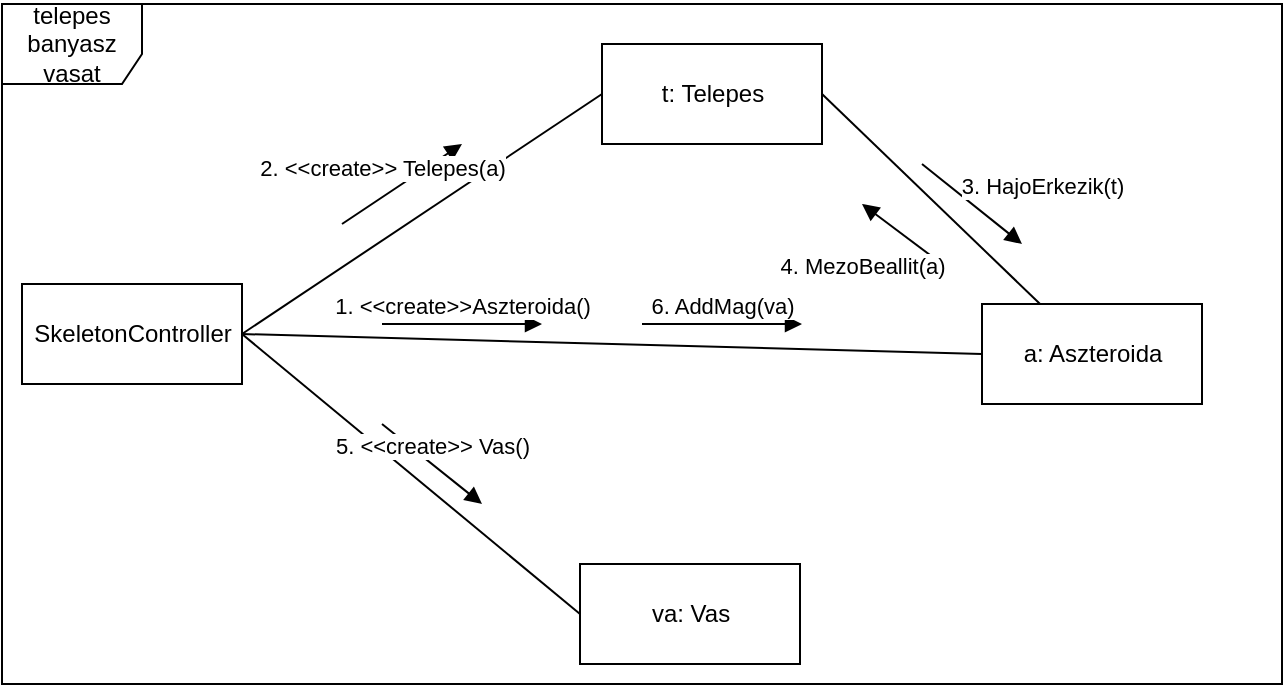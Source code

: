 <mxfile version="14.4.8" type="github" pages="4">
  <diagram id="mSBwQwfx3CwS4T_sDQXH" name="vas">
    <mxGraphModel dx="782" dy="437" grid="1" gridSize="10" guides="1" tooltips="1" connect="1" arrows="1" fold="1" page="1" pageScale="1" pageWidth="827" pageHeight="1169" math="0" shadow="0">
      <root>
        <mxCell id="0" />
        <mxCell id="1" parent="0" />
        <mxCell id="ZrnHeWVXAaGyBvouWp3e-1" value="telepes banyasz vasat" style="shape=umlFrame;whiteSpace=wrap;html=1;width=70;height=40;" parent="1" vertex="1">
          <mxGeometry x="70" y="120" width="640" height="340" as="geometry" />
        </mxCell>
        <mxCell id="zPh9PCib5AjK0qB6NiXp-1" value="SkeletonController" style="html=1;" parent="1" vertex="1">
          <mxGeometry x="80" y="260" width="110" height="50" as="geometry" />
        </mxCell>
        <mxCell id="zPh9PCib5AjK0qB6NiXp-2" value="t: Telepes" style="html=1;" parent="1" vertex="1">
          <mxGeometry x="370" y="140" width="110" height="50" as="geometry" />
        </mxCell>
        <mxCell id="zPh9PCib5AjK0qB6NiXp-3" value="a: Aszteroida" style="html=1;" parent="1" vertex="1">
          <mxGeometry x="560" y="270" width="110" height="50" as="geometry" />
        </mxCell>
        <mxCell id="zPh9PCib5AjK0qB6NiXp-5" value="" style="endArrow=none;html=1;entryX=0;entryY=0.5;entryDx=0;entryDy=0;exitX=1;exitY=0.5;exitDx=0;exitDy=0;" parent="1" source="zPh9PCib5AjK0qB6NiXp-1" target="zPh9PCib5AjK0qB6NiXp-2" edge="1">
          <mxGeometry width="50" height="50" relative="1" as="geometry">
            <mxPoint x="240" y="230" as="sourcePoint" />
            <mxPoint x="290" y="180" as="targetPoint" />
          </mxGeometry>
        </mxCell>
        <mxCell id="zPh9PCib5AjK0qB6NiXp-6" value="" style="endArrow=none;html=1;exitX=1;exitY=0.5;exitDx=0;exitDy=0;entryX=0;entryY=0.5;entryDx=0;entryDy=0;" parent="1" source="zPh9PCib5AjK0qB6NiXp-1" target="zPh9PCib5AjK0qB6NiXp-3" edge="1">
          <mxGeometry width="50" height="50" relative="1" as="geometry">
            <mxPoint x="260" y="320" as="sourcePoint" />
            <mxPoint x="310" y="270" as="targetPoint" />
          </mxGeometry>
        </mxCell>
        <mxCell id="zPh9PCib5AjK0qB6NiXp-8" value="1. &amp;lt;&amp;lt;create&amp;gt;&amp;gt;Aszteroida()" style="html=1;verticalAlign=bottom;endArrow=block;" parent="1" edge="1">
          <mxGeometry width="80" relative="1" as="geometry">
            <mxPoint x="260" y="280" as="sourcePoint" />
            <mxPoint x="340" y="280" as="targetPoint" />
          </mxGeometry>
        </mxCell>
        <mxCell id="zPh9PCib5AjK0qB6NiXp-9" value="2. &amp;lt;&amp;lt;create&amp;gt;&amp;gt; Telepes(a)" style="html=1;verticalAlign=bottom;endArrow=block;" parent="1" edge="1">
          <mxGeometry x="-0.231" y="6" width="80" relative="1" as="geometry">
            <mxPoint x="240" y="230" as="sourcePoint" />
            <mxPoint x="300" y="190" as="targetPoint" />
            <mxPoint y="1" as="offset" />
          </mxGeometry>
        </mxCell>
        <mxCell id="zPh9PCib5AjK0qB6NiXp-10" value="" style="endArrow=none;html=1;entryX=1;entryY=0.5;entryDx=0;entryDy=0;" parent="1" source="zPh9PCib5AjK0qB6NiXp-3" target="zPh9PCib5AjK0qB6NiXp-2" edge="1">
          <mxGeometry width="50" height="50" relative="1" as="geometry">
            <mxPoint x="570" y="250" as="sourcePoint" />
            <mxPoint x="620" y="200" as="targetPoint" />
          </mxGeometry>
        </mxCell>
        <mxCell id="zPh9PCib5AjK0qB6NiXp-11" value="3. HajoErkezik(t)" style="html=1;verticalAlign=bottom;endArrow=block;" parent="1" edge="1">
          <mxGeometry x="0.854" y="22" width="80" relative="1" as="geometry">
            <mxPoint x="530" y="200" as="sourcePoint" />
            <mxPoint x="580" y="240" as="targetPoint" />
            <mxPoint as="offset" />
          </mxGeometry>
        </mxCell>
        <mxCell id="zPh9PCib5AjK0qB6NiXp-12" value="4. MezoBeallit(a)" style="html=1;verticalAlign=bottom;endArrow=block;" parent="1" edge="1">
          <mxGeometry x="0.04" y="32" width="80" relative="1" as="geometry">
            <mxPoint x="540" y="250" as="sourcePoint" />
            <mxPoint x="500" y="220" as="targetPoint" />
            <mxPoint as="offset" />
          </mxGeometry>
        </mxCell>
        <mxCell id="zPh9PCib5AjK0qB6NiXp-16" value="va: Vas" style="html=1;" parent="1" vertex="1">
          <mxGeometry x="359" y="400" width="110" height="50" as="geometry" />
        </mxCell>
        <mxCell id="zPh9PCib5AjK0qB6NiXp-18" value="" style="endArrow=none;html=1;entryX=1;entryY=0.5;entryDx=0;entryDy=0;exitX=0;exitY=0.5;exitDx=0;exitDy=0;" parent="1" source="zPh9PCib5AjK0qB6NiXp-16" target="zPh9PCib5AjK0qB6NiXp-1" edge="1">
          <mxGeometry width="50" height="50" relative="1" as="geometry">
            <mxPoint x="220" y="390" as="sourcePoint" />
            <mxPoint x="270" y="340" as="targetPoint" />
          </mxGeometry>
        </mxCell>
        <mxCell id="zPh9PCib5AjK0qB6NiXp-20" value="5. &amp;lt;&amp;lt;create&amp;gt;&amp;gt; Vas()" style="html=1;verticalAlign=bottom;endArrow=block;" parent="1" edge="1">
          <mxGeometry width="80" relative="1" as="geometry">
            <mxPoint x="260" y="330" as="sourcePoint" />
            <mxPoint x="310" y="370" as="targetPoint" />
          </mxGeometry>
        </mxCell>
        <mxCell id="zPh9PCib5AjK0qB6NiXp-21" value="6. AddMag(va)" style="html=1;verticalAlign=bottom;endArrow=block;" parent="1" edge="1">
          <mxGeometry width="80" relative="1" as="geometry">
            <mxPoint x="390" y="280" as="sourcePoint" />
            <mxPoint x="470" y="280" as="targetPoint" />
            <mxPoint as="offset" />
          </mxGeometry>
        </mxCell>
      </root>
    </mxGraphModel>
  </diagram>
  <diagram id="t-Hr_Mhqdi9bHym1eZkM" name="vizjeg">
    <mxGraphModel dx="782" dy="437" grid="1" gridSize="10" guides="1" tooltips="1" connect="1" arrows="1" fold="1" page="1" pageScale="1" pageWidth="827" pageHeight="1169" math="0" shadow="0">
      <root>
        <mxCell id="Lrld9zMTtW-H9mIsWt6y-0" />
        <mxCell id="Lrld9zMTtW-H9mIsWt6y-1" parent="Lrld9zMTtW-H9mIsWt6y-0" />
        <mxCell id="yyYQkuor_cFL5kJWMNGv-0" value="telepes banyasz vizjeget" style="shape=umlFrame;whiteSpace=wrap;html=1;width=100;height=30;" parent="Lrld9zMTtW-H9mIsWt6y-1" vertex="1">
          <mxGeometry x="70" y="120" width="640" height="340" as="geometry" />
        </mxCell>
        <mxCell id="Lrld9zMTtW-H9mIsWt6y-2" value="SkeletonController" style="html=1;" parent="Lrld9zMTtW-H9mIsWt6y-1" vertex="1">
          <mxGeometry x="80" y="260" width="110" height="50" as="geometry" />
        </mxCell>
        <mxCell id="Lrld9zMTtW-H9mIsWt6y-3" value="t: Telepes" style="html=1;" parent="Lrld9zMTtW-H9mIsWt6y-1" vertex="1">
          <mxGeometry x="370" y="140" width="110" height="50" as="geometry" />
        </mxCell>
        <mxCell id="Lrld9zMTtW-H9mIsWt6y-4" value="a: Aszteroida" style="html=1;" parent="Lrld9zMTtW-H9mIsWt6y-1" vertex="1">
          <mxGeometry x="560" y="270" width="110" height="50" as="geometry" />
        </mxCell>
        <mxCell id="Lrld9zMTtW-H9mIsWt6y-5" value="" style="endArrow=none;html=1;entryX=0;entryY=0.5;entryDx=0;entryDy=0;exitX=1;exitY=0.5;exitDx=0;exitDy=0;" parent="Lrld9zMTtW-H9mIsWt6y-1" source="Lrld9zMTtW-H9mIsWt6y-2" target="Lrld9zMTtW-H9mIsWt6y-3" edge="1">
          <mxGeometry width="50" height="50" relative="1" as="geometry">
            <mxPoint x="240" y="230" as="sourcePoint" />
            <mxPoint x="290" y="180" as="targetPoint" />
          </mxGeometry>
        </mxCell>
        <mxCell id="Lrld9zMTtW-H9mIsWt6y-6" value="" style="endArrow=none;html=1;exitX=1;exitY=0.5;exitDx=0;exitDy=0;entryX=0;entryY=0.5;entryDx=0;entryDy=0;" parent="Lrld9zMTtW-H9mIsWt6y-1" source="Lrld9zMTtW-H9mIsWt6y-2" target="Lrld9zMTtW-H9mIsWt6y-4" edge="1">
          <mxGeometry width="50" height="50" relative="1" as="geometry">
            <mxPoint x="260" y="320" as="sourcePoint" />
            <mxPoint x="310" y="270" as="targetPoint" />
          </mxGeometry>
        </mxCell>
        <mxCell id="Lrld9zMTtW-H9mIsWt6y-7" value="1. &amp;lt;&amp;lt;create&amp;gt;&amp;gt;Aszteroida()" style="html=1;verticalAlign=bottom;endArrow=block;" parent="Lrld9zMTtW-H9mIsWt6y-1" edge="1">
          <mxGeometry width="80" relative="1" as="geometry">
            <mxPoint x="260" y="270" as="sourcePoint" />
            <mxPoint x="340" y="270" as="targetPoint" />
          </mxGeometry>
        </mxCell>
        <mxCell id="Lrld9zMTtW-H9mIsWt6y-8" value="2. &amp;lt;&amp;lt;create&amp;gt;&amp;gt; Telepes(a)" style="html=1;verticalAlign=bottom;endArrow=block;" parent="Lrld9zMTtW-H9mIsWt6y-1" edge="1">
          <mxGeometry x="-0.231" y="6" width="80" relative="1" as="geometry">
            <mxPoint x="240" y="230" as="sourcePoint" />
            <mxPoint x="300" y="190" as="targetPoint" />
            <mxPoint y="1" as="offset" />
          </mxGeometry>
        </mxCell>
        <mxCell id="Lrld9zMTtW-H9mIsWt6y-9" value="" style="endArrow=none;html=1;entryX=1;entryY=0.5;entryDx=0;entryDy=0;" parent="Lrld9zMTtW-H9mIsWt6y-1" source="Lrld9zMTtW-H9mIsWt6y-4" target="Lrld9zMTtW-H9mIsWt6y-3" edge="1">
          <mxGeometry width="50" height="50" relative="1" as="geometry">
            <mxPoint x="570" y="250" as="sourcePoint" />
            <mxPoint x="620" y="200" as="targetPoint" />
          </mxGeometry>
        </mxCell>
        <mxCell id="Lrld9zMTtW-H9mIsWt6y-10" value="3. HajoErkezik(t)" style="html=1;verticalAlign=bottom;endArrow=block;" parent="Lrld9zMTtW-H9mIsWt6y-1" edge="1">
          <mxGeometry x="0.854" y="22" width="80" relative="1" as="geometry">
            <mxPoint x="530" y="200" as="sourcePoint" />
            <mxPoint x="580" y="240" as="targetPoint" />
            <mxPoint as="offset" />
          </mxGeometry>
        </mxCell>
        <mxCell id="Lrld9zMTtW-H9mIsWt6y-11" value="4. MezoBeallit(a)" style="html=1;verticalAlign=bottom;endArrow=block;" parent="Lrld9zMTtW-H9mIsWt6y-1" edge="1">
          <mxGeometry x="0.04" y="32" width="80" relative="1" as="geometry">
            <mxPoint x="540" y="250" as="sourcePoint" />
            <mxPoint x="500" y="220" as="targetPoint" />
            <mxPoint as="offset" />
          </mxGeometry>
        </mxCell>
        <mxCell id="Lrld9zMTtW-H9mIsWt6y-12" value="vi: Vizjeg" style="html=1;" parent="Lrld9zMTtW-H9mIsWt6y-1" vertex="1">
          <mxGeometry x="359" y="400" width="110" height="50" as="geometry" />
        </mxCell>
        <mxCell id="Lrld9zMTtW-H9mIsWt6y-13" value="" style="endArrow=none;html=1;entryX=1;entryY=0.5;entryDx=0;entryDy=0;exitX=0;exitY=0.5;exitDx=0;exitDy=0;" parent="Lrld9zMTtW-H9mIsWt6y-1" source="Lrld9zMTtW-H9mIsWt6y-12" target="Lrld9zMTtW-H9mIsWt6y-2" edge="1">
          <mxGeometry width="50" height="50" relative="1" as="geometry">
            <mxPoint x="220" y="390" as="sourcePoint" />
            <mxPoint x="270" y="340" as="targetPoint" />
          </mxGeometry>
        </mxCell>
        <mxCell id="Lrld9zMTtW-H9mIsWt6y-15" value="5. &amp;lt;&amp;lt;create&amp;gt;&amp;gt; Vizjeg()" style="html=1;verticalAlign=bottom;endArrow=block;" parent="Lrld9zMTtW-H9mIsWt6y-1" edge="1">
          <mxGeometry width="80" relative="1" as="geometry">
            <mxPoint x="260" y="330" as="sourcePoint" />
            <mxPoint x="310" y="370" as="targetPoint" />
          </mxGeometry>
        </mxCell>
        <mxCell id="Lrld9zMTtW-H9mIsWt6y-16" value="6. AddMag(vi)" style="html=1;verticalAlign=bottom;endArrow=block;" parent="Lrld9zMTtW-H9mIsWt6y-1" edge="1">
          <mxGeometry x="0.012" width="80" relative="1" as="geometry">
            <mxPoint x="399" y="280" as="sourcePoint" />
            <mxPoint x="480" y="280" as="targetPoint" />
            <mxPoint as="offset" />
          </mxGeometry>
        </mxCell>
      </root>
    </mxGraphModel>
  </diagram>
  <diagram id="lBZ0wZu7uUFfm81iUfa5" name="szen">
    <mxGraphModel dx="782" dy="437" grid="1" gridSize="10" guides="1" tooltips="1" connect="1" arrows="1" fold="1" page="1" pageScale="1" pageWidth="827" pageHeight="1169" math="0" shadow="0">
      <root>
        <mxCell id="NFVHDCeCT0kcMkhd-uTM-0" />
        <mxCell id="NFVHDCeCT0kcMkhd-uTM-1" parent="NFVHDCeCT0kcMkhd-uTM-0" />
        <mxCell id="5kbhF3PzBn3XDwydeNcq-0" value="telepes banyasz szenet" style="shape=umlFrame;whiteSpace=wrap;html=1;width=70;height=40;" parent="NFVHDCeCT0kcMkhd-uTM-1" vertex="1">
          <mxGeometry x="70" y="120" width="640" height="340" as="geometry" />
        </mxCell>
        <mxCell id="NFVHDCeCT0kcMkhd-uTM-2" value="SkeletonController" style="html=1;" parent="NFVHDCeCT0kcMkhd-uTM-1" vertex="1">
          <mxGeometry x="80" y="260" width="110" height="50" as="geometry" />
        </mxCell>
        <mxCell id="NFVHDCeCT0kcMkhd-uTM-3" value="t: Telepes" style="html=1;" parent="NFVHDCeCT0kcMkhd-uTM-1" vertex="1">
          <mxGeometry x="370" y="140" width="110" height="50" as="geometry" />
        </mxCell>
        <mxCell id="NFVHDCeCT0kcMkhd-uTM-4" value="a: Aszteroida" style="html=1;" parent="NFVHDCeCT0kcMkhd-uTM-1" vertex="1">
          <mxGeometry x="560" y="270" width="110" height="50" as="geometry" />
        </mxCell>
        <mxCell id="NFVHDCeCT0kcMkhd-uTM-5" value="" style="endArrow=none;html=1;entryX=0;entryY=0.5;entryDx=0;entryDy=0;exitX=1;exitY=0.5;exitDx=0;exitDy=0;" parent="NFVHDCeCT0kcMkhd-uTM-1" source="NFVHDCeCT0kcMkhd-uTM-2" target="NFVHDCeCT0kcMkhd-uTM-3" edge="1">
          <mxGeometry width="50" height="50" relative="1" as="geometry">
            <mxPoint x="240" y="230" as="sourcePoint" />
            <mxPoint x="290" y="180" as="targetPoint" />
          </mxGeometry>
        </mxCell>
        <mxCell id="NFVHDCeCT0kcMkhd-uTM-6" value="" style="endArrow=none;html=1;exitX=1;exitY=0.5;exitDx=0;exitDy=0;entryX=0;entryY=0.5;entryDx=0;entryDy=0;" parent="NFVHDCeCT0kcMkhd-uTM-1" source="NFVHDCeCT0kcMkhd-uTM-2" target="NFVHDCeCT0kcMkhd-uTM-4" edge="1">
          <mxGeometry width="50" height="50" relative="1" as="geometry">
            <mxPoint x="260" y="320" as="sourcePoint" />
            <mxPoint x="310" y="270" as="targetPoint" />
          </mxGeometry>
        </mxCell>
        <mxCell id="NFVHDCeCT0kcMkhd-uTM-7" value="1. &amp;lt;&amp;lt;create&amp;gt;&amp;gt;Aszteroida()" style="html=1;verticalAlign=bottom;endArrow=block;" parent="NFVHDCeCT0kcMkhd-uTM-1" edge="1">
          <mxGeometry width="80" relative="1" as="geometry">
            <mxPoint x="270" y="280" as="sourcePoint" />
            <mxPoint x="350" y="280" as="targetPoint" />
            <mxPoint as="offset" />
          </mxGeometry>
        </mxCell>
        <mxCell id="NFVHDCeCT0kcMkhd-uTM-8" value="2. &amp;lt;&amp;lt;create&amp;gt;&amp;gt; Telepes(a)" style="html=1;verticalAlign=bottom;endArrow=block;" parent="NFVHDCeCT0kcMkhd-uTM-1" edge="1">
          <mxGeometry x="-0.231" y="6" width="80" relative="1" as="geometry">
            <mxPoint x="240" y="230" as="sourcePoint" />
            <mxPoint x="300" y="190" as="targetPoint" />
            <mxPoint y="1" as="offset" />
          </mxGeometry>
        </mxCell>
        <mxCell id="NFVHDCeCT0kcMkhd-uTM-9" value="" style="endArrow=none;html=1;entryX=1;entryY=0.5;entryDx=0;entryDy=0;" parent="NFVHDCeCT0kcMkhd-uTM-1" source="NFVHDCeCT0kcMkhd-uTM-4" target="NFVHDCeCT0kcMkhd-uTM-3" edge="1">
          <mxGeometry width="50" height="50" relative="1" as="geometry">
            <mxPoint x="570" y="250" as="sourcePoint" />
            <mxPoint x="620" y="200" as="targetPoint" />
          </mxGeometry>
        </mxCell>
        <mxCell id="NFVHDCeCT0kcMkhd-uTM-10" value="3. HajoErkezik(t)" style="html=1;verticalAlign=bottom;endArrow=block;" parent="NFVHDCeCT0kcMkhd-uTM-1" edge="1">
          <mxGeometry x="0.854" y="22" width="80" relative="1" as="geometry">
            <mxPoint x="530" y="200" as="sourcePoint" />
            <mxPoint x="580" y="240" as="targetPoint" />
            <mxPoint as="offset" />
          </mxGeometry>
        </mxCell>
        <mxCell id="NFVHDCeCT0kcMkhd-uTM-11" value="4. MezoBeallit(a)" style="html=1;verticalAlign=bottom;endArrow=block;" parent="NFVHDCeCT0kcMkhd-uTM-1" edge="1">
          <mxGeometry x="0.04" y="32" width="80" relative="1" as="geometry">
            <mxPoint x="540" y="250" as="sourcePoint" />
            <mxPoint x="500" y="220" as="targetPoint" />
            <mxPoint as="offset" />
          </mxGeometry>
        </mxCell>
        <mxCell id="NFVHDCeCT0kcMkhd-uTM-12" value="sz: Szen" style="html=1;" parent="NFVHDCeCT0kcMkhd-uTM-1" vertex="1">
          <mxGeometry x="359" y="400" width="110" height="50" as="geometry" />
        </mxCell>
        <mxCell id="NFVHDCeCT0kcMkhd-uTM-13" value="" style="endArrow=none;html=1;entryX=1;entryY=0.5;entryDx=0;entryDy=0;exitX=0;exitY=0.5;exitDx=0;exitDy=0;" parent="NFVHDCeCT0kcMkhd-uTM-1" source="NFVHDCeCT0kcMkhd-uTM-12" target="NFVHDCeCT0kcMkhd-uTM-2" edge="1">
          <mxGeometry width="50" height="50" relative="1" as="geometry">
            <mxPoint x="220" y="390" as="sourcePoint" />
            <mxPoint x="270" y="340" as="targetPoint" />
          </mxGeometry>
        </mxCell>
        <mxCell id="NFVHDCeCT0kcMkhd-uTM-15" value="5. &amp;lt;&amp;lt;create&amp;gt;&amp;gt; Szen()" style="html=1;verticalAlign=bottom;endArrow=block;" parent="NFVHDCeCT0kcMkhd-uTM-1" edge="1">
          <mxGeometry width="80" relative="1" as="geometry">
            <mxPoint x="260" y="330" as="sourcePoint" />
            <mxPoint x="310" y="370" as="targetPoint" />
          </mxGeometry>
        </mxCell>
        <mxCell id="NFVHDCeCT0kcMkhd-uTM-16" value="6. AddMag(sz)" style="html=1;verticalAlign=bottom;endArrow=block;" parent="NFVHDCeCT0kcMkhd-uTM-1" edge="1">
          <mxGeometry x="-0.099" width="80" relative="1" as="geometry">
            <mxPoint x="399" y="280" as="sourcePoint" />
            <mxPoint x="490" y="280" as="targetPoint" />
            <mxPoint as="offset" />
          </mxGeometry>
        </mxCell>
      </root>
    </mxGraphModel>
  </diagram>
  <diagram id="uUTvJpRU_AJgllF95Gb7" name="uran">
    <mxGraphModel dx="782" dy="437" grid="1" gridSize="10" guides="1" tooltips="1" connect="1" arrows="1" fold="1" page="1" pageScale="1" pageWidth="827" pageHeight="1169" math="0" shadow="0">
      <root>
        <mxCell id="1-pa6sI_tgptzE4sBRYD-0" />
        <mxCell id="1-pa6sI_tgptzE4sBRYD-1" parent="1-pa6sI_tgptzE4sBRYD-0" />
        <mxCell id="9Va1uxmSrO83X45sEyjG-0" value="telepes banyasz urant" style="shape=umlFrame;whiteSpace=wrap;html=1;width=70;height=40;" parent="1-pa6sI_tgptzE4sBRYD-1" vertex="1">
          <mxGeometry x="70" y="120" width="640" height="340" as="geometry" />
        </mxCell>
        <mxCell id="ZqkXRbBNMIlHCoTTsl9z-0" value="SkeletonController" style="html=1;" parent="1-pa6sI_tgptzE4sBRYD-1" vertex="1">
          <mxGeometry x="80" y="260" width="110" height="50" as="geometry" />
        </mxCell>
        <mxCell id="ZqkXRbBNMIlHCoTTsl9z-1" value="t: Telepes" style="html=1;" parent="1-pa6sI_tgptzE4sBRYD-1" vertex="1">
          <mxGeometry x="370" y="140" width="110" height="50" as="geometry" />
        </mxCell>
        <mxCell id="ZqkXRbBNMIlHCoTTsl9z-2" value="a: Aszteroida" style="html=1;" parent="1-pa6sI_tgptzE4sBRYD-1" vertex="1">
          <mxGeometry x="560" y="270" width="110" height="50" as="geometry" />
        </mxCell>
        <mxCell id="ZqkXRbBNMIlHCoTTsl9z-3" value="" style="endArrow=none;html=1;entryX=0;entryY=0.5;entryDx=0;entryDy=0;exitX=1;exitY=0.5;exitDx=0;exitDy=0;" parent="1-pa6sI_tgptzE4sBRYD-1" source="ZqkXRbBNMIlHCoTTsl9z-0" target="ZqkXRbBNMIlHCoTTsl9z-1" edge="1">
          <mxGeometry width="50" height="50" relative="1" as="geometry">
            <mxPoint x="240" y="230" as="sourcePoint" />
            <mxPoint x="290" y="180" as="targetPoint" />
          </mxGeometry>
        </mxCell>
        <mxCell id="ZqkXRbBNMIlHCoTTsl9z-4" value="" style="endArrow=none;html=1;exitX=1;exitY=0.5;exitDx=0;exitDy=0;entryX=0;entryY=0.5;entryDx=0;entryDy=0;" parent="1-pa6sI_tgptzE4sBRYD-1" source="ZqkXRbBNMIlHCoTTsl9z-0" target="ZqkXRbBNMIlHCoTTsl9z-2" edge="1">
          <mxGeometry width="50" height="50" relative="1" as="geometry">
            <mxPoint x="260" y="320" as="sourcePoint" />
            <mxPoint x="310" y="270" as="targetPoint" />
          </mxGeometry>
        </mxCell>
        <mxCell id="ZqkXRbBNMIlHCoTTsl9z-5" value="1. &amp;lt;&amp;lt;create&amp;gt;&amp;gt;Aszteroida()" style="html=1;verticalAlign=bottom;endArrow=block;" parent="1-pa6sI_tgptzE4sBRYD-1" edge="1">
          <mxGeometry width="80" relative="1" as="geometry">
            <mxPoint x="270" y="280" as="sourcePoint" />
            <mxPoint x="350" y="280" as="targetPoint" />
          </mxGeometry>
        </mxCell>
        <mxCell id="ZqkXRbBNMIlHCoTTsl9z-6" value="2. &amp;lt;&amp;lt;create&amp;gt;&amp;gt; Telepes(a)" style="html=1;verticalAlign=bottom;endArrow=block;" parent="1-pa6sI_tgptzE4sBRYD-1" edge="1">
          <mxGeometry x="-0.231" y="6" width="80" relative="1" as="geometry">
            <mxPoint x="240" y="230" as="sourcePoint" />
            <mxPoint x="300" y="190" as="targetPoint" />
            <mxPoint y="1" as="offset" />
          </mxGeometry>
        </mxCell>
        <mxCell id="ZqkXRbBNMIlHCoTTsl9z-7" value="" style="endArrow=none;html=1;entryX=1;entryY=0.5;entryDx=0;entryDy=0;" parent="1-pa6sI_tgptzE4sBRYD-1" source="ZqkXRbBNMIlHCoTTsl9z-2" target="ZqkXRbBNMIlHCoTTsl9z-1" edge="1">
          <mxGeometry width="50" height="50" relative="1" as="geometry">
            <mxPoint x="570" y="250" as="sourcePoint" />
            <mxPoint x="620" y="200" as="targetPoint" />
          </mxGeometry>
        </mxCell>
        <mxCell id="ZqkXRbBNMIlHCoTTsl9z-8" value="3. HajoErkezik(t)" style="html=1;verticalAlign=bottom;endArrow=block;" parent="1-pa6sI_tgptzE4sBRYD-1" edge="1">
          <mxGeometry x="0.854" y="22" width="80" relative="1" as="geometry">
            <mxPoint x="530" y="200" as="sourcePoint" />
            <mxPoint x="580" y="240" as="targetPoint" />
            <mxPoint as="offset" />
          </mxGeometry>
        </mxCell>
        <mxCell id="ZqkXRbBNMIlHCoTTsl9z-9" value="4. MezoBeallit(a)" style="html=1;verticalAlign=bottom;endArrow=block;" parent="1-pa6sI_tgptzE4sBRYD-1" edge="1">
          <mxGeometry x="0.04" y="32" width="80" relative="1" as="geometry">
            <mxPoint x="540" y="250" as="sourcePoint" />
            <mxPoint x="500" y="220" as="targetPoint" />
            <mxPoint as="offset" />
          </mxGeometry>
        </mxCell>
        <mxCell id="ZqkXRbBNMIlHCoTTsl9z-10" value="u: Uran" style="html=1;" parent="1-pa6sI_tgptzE4sBRYD-1" vertex="1">
          <mxGeometry x="359" y="400" width="110" height="50" as="geometry" />
        </mxCell>
        <mxCell id="ZqkXRbBNMIlHCoTTsl9z-11" value="" style="endArrow=none;html=1;entryX=1;entryY=0.5;entryDx=0;entryDy=0;exitX=0;exitY=0.5;exitDx=0;exitDy=0;" parent="1-pa6sI_tgptzE4sBRYD-1" source="ZqkXRbBNMIlHCoTTsl9z-10" target="ZqkXRbBNMIlHCoTTsl9z-0" edge="1">
          <mxGeometry width="50" height="50" relative="1" as="geometry">
            <mxPoint x="220" y="390" as="sourcePoint" />
            <mxPoint x="270" y="340" as="targetPoint" />
          </mxGeometry>
        </mxCell>
        <mxCell id="ZqkXRbBNMIlHCoTTsl9z-13" value="5. &amp;lt;&amp;lt;create&amp;gt;&amp;gt; Uran()" style="html=1;verticalAlign=bottom;endArrow=block;" parent="1-pa6sI_tgptzE4sBRYD-1" edge="1">
          <mxGeometry width="80" relative="1" as="geometry">
            <mxPoint x="260" y="330" as="sourcePoint" />
            <mxPoint x="310" y="370" as="targetPoint" />
          </mxGeometry>
        </mxCell>
        <mxCell id="ZqkXRbBNMIlHCoTTsl9z-14" value="6. AddMag(u)" style="html=1;verticalAlign=bottom;endArrow=block;" parent="1-pa6sI_tgptzE4sBRYD-1" edge="1">
          <mxGeometry x="-0.143" width="80" relative="1" as="geometry">
            <mxPoint x="430" y="284.5" as="sourcePoint" />
            <mxPoint x="500" y="284.5" as="targetPoint" />
            <mxPoint as="offset" />
          </mxGeometry>
        </mxCell>
      </root>
    </mxGraphModel>
  </diagram>
</mxfile>
